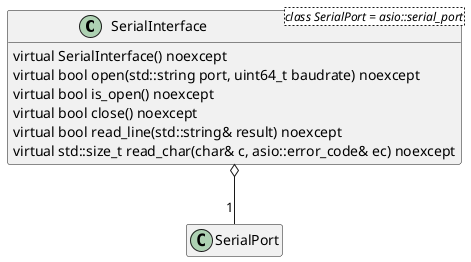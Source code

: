 @startuml
hide empty members

class SerialInterface<class SerialPort = asio::serial_port>

SerialInterface : virtual SerialInterface() noexcept
SerialInterface : virtual bool open(std::string port, uint64_t baudrate) noexcept
SerialInterface : virtual bool is_open() noexcept
SerialInterface : virtual bool close() noexcept
SerialInterface : virtual bool read_line(std::string& result) noexcept
SerialInterface : virtual std::size_t read_char(char& c, asio::error_code& ec) noexcept

class SerialPort

SerialInterface o-- "1" SerialPort
@enduml
